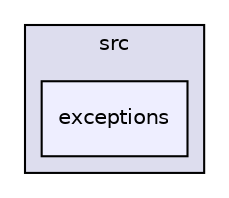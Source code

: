 digraph "src/exceptions" {
  compound=true
  node [ fontsize="10", fontname="Helvetica"];
  edge [ labelfontsize="10", labelfontname="Helvetica"];
  subgraph clusterdir_e64681f6cfc88d97800c3d6a46b209aa {
    graph [ bgcolor="#ddddee", pencolor="black", label="src" fontname="Helvetica", fontsize="10", URL="dir_e64681f6cfc88d97800c3d6a46b209aa.html"]
  dir_21ca83dfa8e6fea42fa6da4ef1bf7b5e [shape=box, label="exceptions", style="filled", fillcolor="#eeeeff", pencolor="black", URL="dir_21ca83dfa8e6fea42fa6da4ef1bf7b5e.html"];
  }
}
